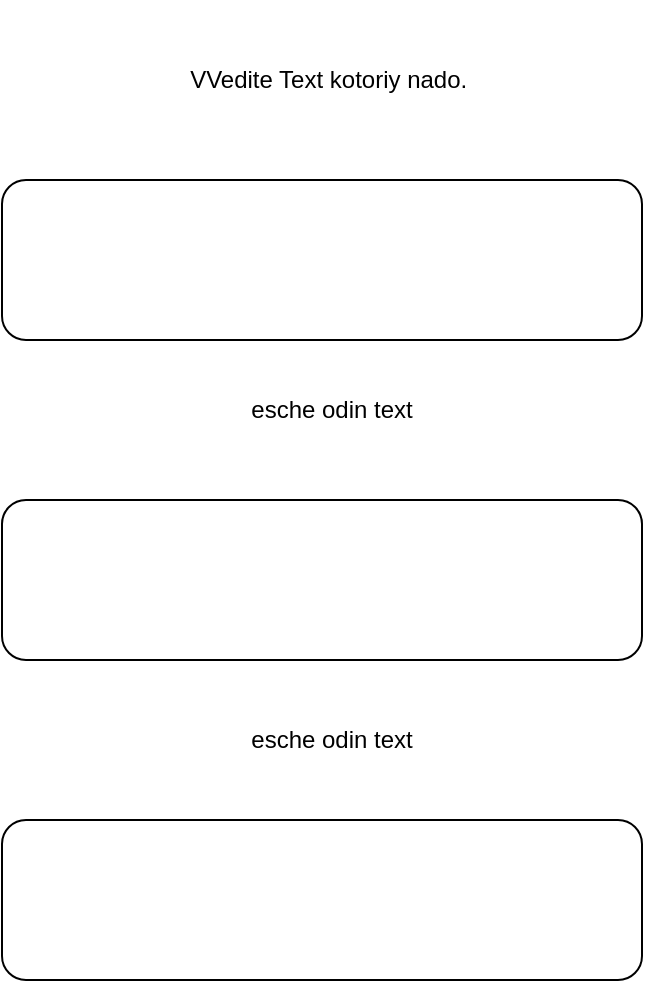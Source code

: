 <mxfile version="12.5.5" type="github"><diagram id="3sIUsHpshd4rqw8_FLiw" name="Page-1"><mxGraphModel dx="742" dy="477" grid="1" gridSize="10" guides="1" tooltips="1" connect="1" arrows="1" fold="1" page="1" pageScale="1" pageWidth="850" pageHeight="1100" math="0" shadow="0"><root><mxCell id="0"/><mxCell id="1" parent="0"/><mxCell id="KWM07PnmJHjKzs_C5PpM-1" value="" style="rounded=1;whiteSpace=wrap;html=1;" vertex="1" parent="1"><mxGeometry x="200" y="520" width="320" height="80" as="geometry"/></mxCell><mxCell id="KWM07PnmJHjKzs_C5PpM-2" value="" style="rounded=1;whiteSpace=wrap;html=1;" vertex="1" parent="1"><mxGeometry x="200" y="200" width="320" height="80" as="geometry"/></mxCell><mxCell id="KWM07PnmJHjKzs_C5PpM-3" value="" style="rounded=1;whiteSpace=wrap;html=1;" vertex="1" parent="1"><mxGeometry x="200" y="360" width="320" height="80" as="geometry"/></mxCell><mxCell id="KWM07PnmJHjKzs_C5PpM-5" value="VVedite Text kotoriy nado.&amp;nbsp;" style="text;html=1;strokeColor=none;fillColor=none;align=center;verticalAlign=middle;whiteSpace=wrap;rounded=0;" vertex="1" parent="1"><mxGeometry x="205" y="110" width="320" height="80" as="geometry"/></mxCell><mxCell id="KWM07PnmJHjKzs_C5PpM-6" value="esche odin text" style="text;html=1;strokeColor=none;fillColor=none;align=center;verticalAlign=middle;whiteSpace=wrap;rounded=0;" vertex="1" parent="1"><mxGeometry x="290" y="300" width="150" height="30" as="geometry"/></mxCell><mxCell id="KWM07PnmJHjKzs_C5PpM-7" value="esche odin text" style="text;html=1;strokeColor=none;fillColor=none;align=center;verticalAlign=middle;whiteSpace=wrap;rounded=0;" vertex="1" parent="1"><mxGeometry x="305" y="470" width="120" height="20" as="geometry"/></mxCell></root></mxGraphModel></diagram></mxfile>